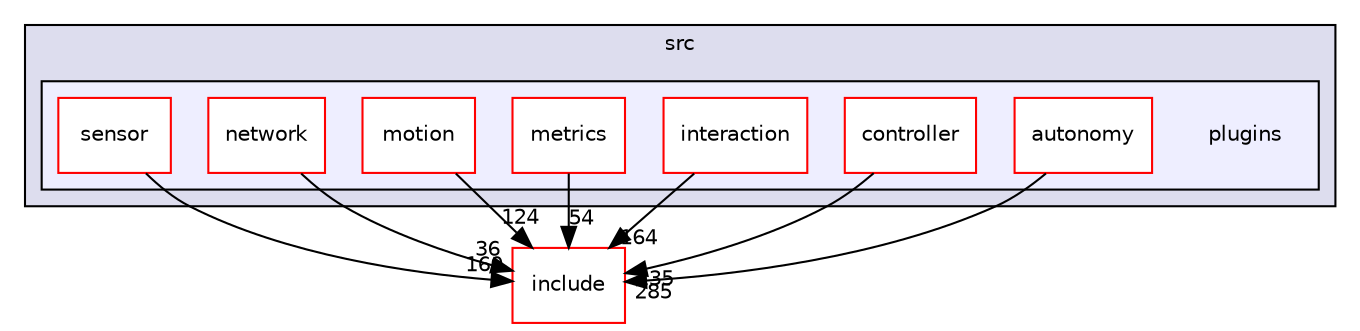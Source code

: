 digraph "/root/scrimmage/scrimmage/src/plugins" {
  compound=true
  node [ fontsize="10", fontname="Helvetica"];
  edge [ labelfontsize="10", labelfontname="Helvetica"];
  subgraph clusterdir_68267d1309a1af8e8297ef4c3efbcdba {
    graph [ bgcolor="#ddddee", pencolor="black", label="src" fontname="Helvetica", fontsize="10", URL="dir_68267d1309a1af8e8297ef4c3efbcdba.html"]
  subgraph clusterdir_7020b8b7abcceffa3f9f7a2d24718f16 {
    graph [ bgcolor="#eeeeff", pencolor="black", label="" URL="dir_7020b8b7abcceffa3f9f7a2d24718f16.html"];
    dir_7020b8b7abcceffa3f9f7a2d24718f16 [shape=plaintext label="plugins"];
    dir_9a5cd39d655c6343ef9bc0ff48b9632e [shape=box label="autonomy" color="red" fillcolor="white" style="filled" URL="dir_9a5cd39d655c6343ef9bc0ff48b9632e.html"];
    dir_c915aa27e6120cf8f6d19a96e78171a2 [shape=box label="controller" color="red" fillcolor="white" style="filled" URL="dir_c915aa27e6120cf8f6d19a96e78171a2.html"];
    dir_00cc353c998af5f011e8667e057a10ee [shape=box label="interaction" color="red" fillcolor="white" style="filled" URL="dir_00cc353c998af5f011e8667e057a10ee.html"];
    dir_f2e40b7b4cbae9d118ae79235f4fdef8 [shape=box label="metrics" color="red" fillcolor="white" style="filled" URL="dir_f2e40b7b4cbae9d118ae79235f4fdef8.html"];
    dir_5f8427e50c3373d6d1a638fa0a1c8683 [shape=box label="motion" color="red" fillcolor="white" style="filled" URL="dir_5f8427e50c3373d6d1a638fa0a1c8683.html"];
    dir_a947988000fb94fcb137b6a447a87bc1 [shape=box label="network" color="red" fillcolor="white" style="filled" URL="dir_a947988000fb94fcb137b6a447a87bc1.html"];
    dir_2483af7b304531f76a0533eb422d3df1 [shape=box label="sensor" color="red" fillcolor="white" style="filled" URL="dir_2483af7b304531f76a0533eb422d3df1.html"];
  }
  }
  dir_d44c64559bbebec7f509842c48db8b23 [shape=box label="include" fillcolor="white" style="filled" color="red" URL="dir_d44c64559bbebec7f509842c48db8b23.html"];
  dir_a947988000fb94fcb137b6a447a87bc1->dir_d44c64559bbebec7f509842c48db8b23 [headlabel="36", labeldistance=1.5 headhref="dir_000260_000004.html"];
  dir_c915aa27e6120cf8f6d19a96e78171a2->dir_d44c64559bbebec7f509842c48db8b23 [headlabel="135", labeldistance=1.5 headhref="dir_000194_000004.html"];
  dir_5f8427e50c3373d6d1a638fa0a1c8683->dir_d44c64559bbebec7f509842c48db8b23 [headlabel="124", labeldistance=1.5 headhref="dir_000118_000004.html"];
  dir_00cc353c998af5f011e8667e057a10ee->dir_d44c64559bbebec7f509842c48db8b23 [headlabel="164", labeldistance=1.5 headhref="dir_000221_000004.html"];
  dir_f2e40b7b4cbae9d118ae79235f4fdef8->dir_d44c64559bbebec7f509842c48db8b23 [headlabel="54", labeldistance=1.5 headhref="dir_000238_000004.html"];
  dir_9a5cd39d655c6343ef9bc0ff48b9632e->dir_d44c64559bbebec7f509842c48db8b23 [headlabel="285", labeldistance=1.5 headhref="dir_000023_000004.html"];
  dir_2483af7b304531f76a0533eb422d3df1->dir_d44c64559bbebec7f509842c48db8b23 [headlabel="160", labeldistance=1.5 headhref="dir_000264_000004.html"];
}
